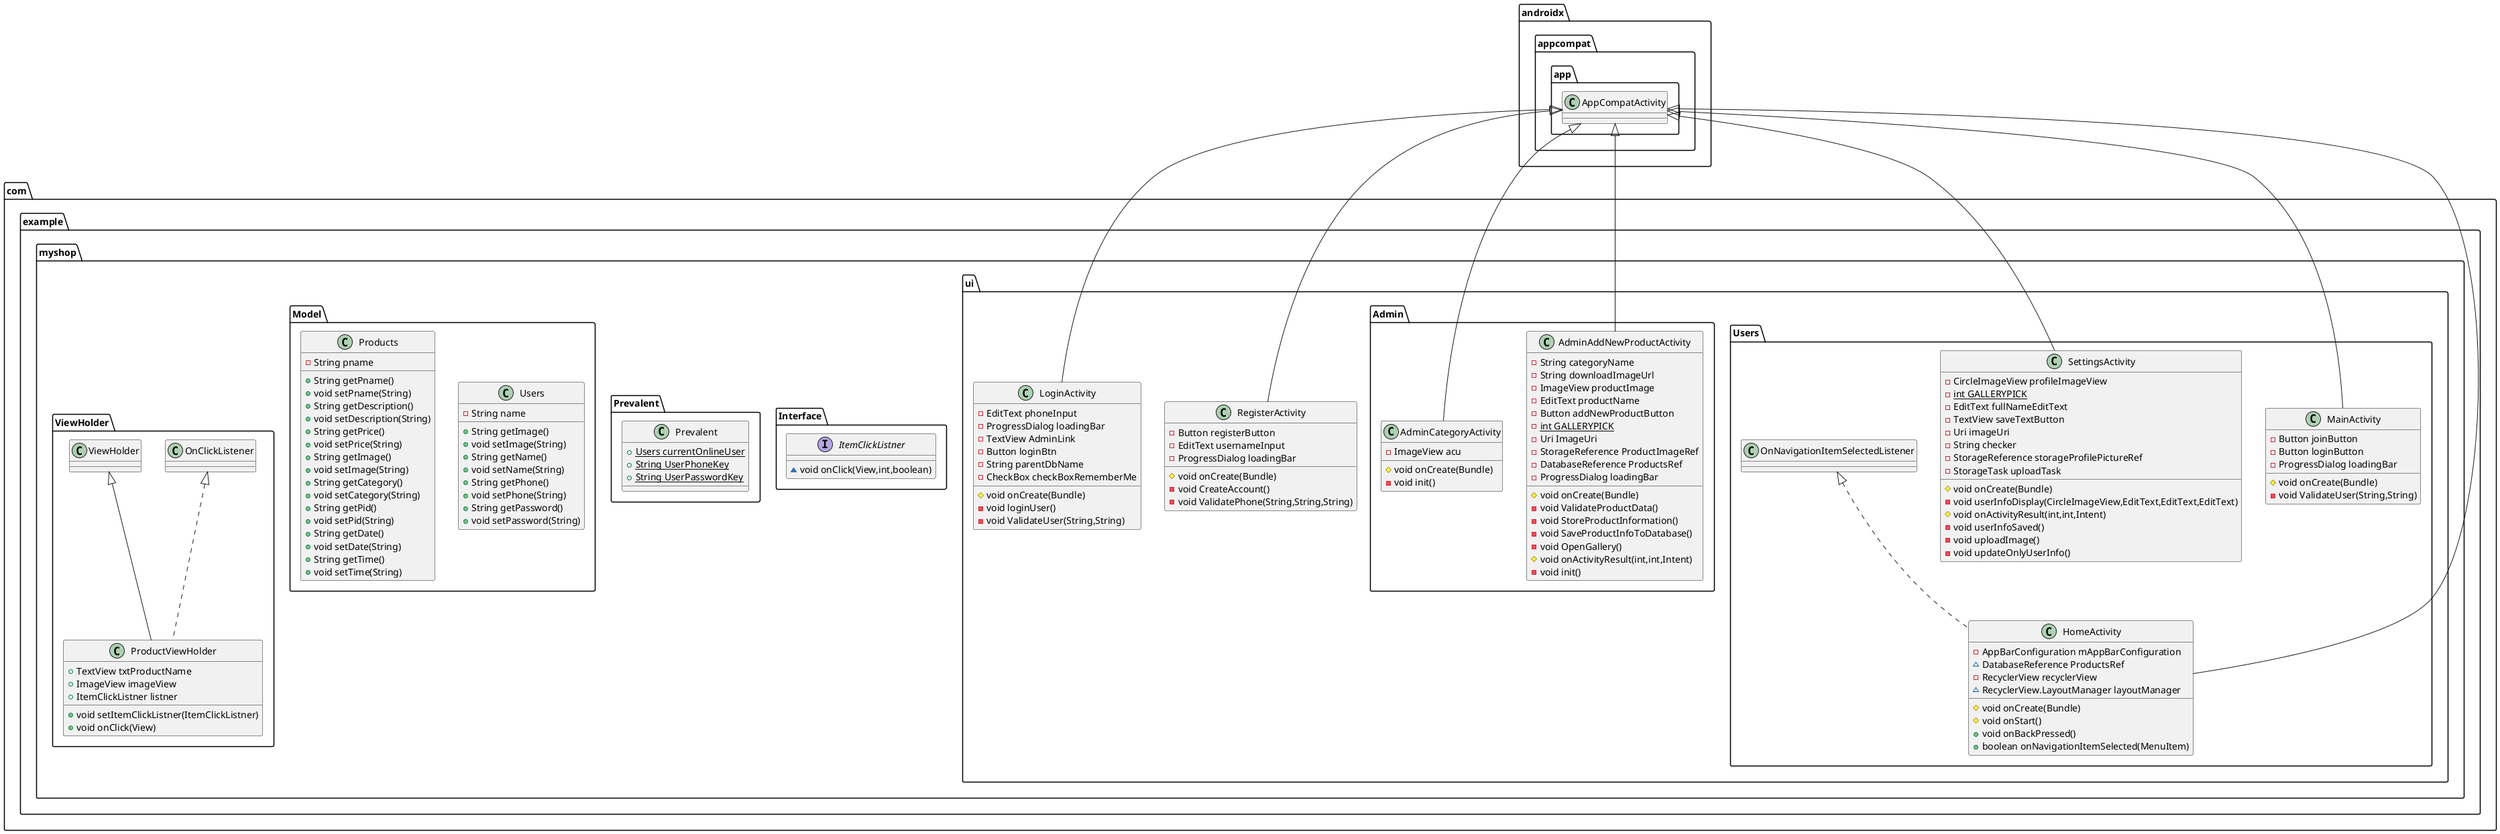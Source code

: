 @startuml
class com.example.myshop.ui.Users.MainActivity {
- Button joinButton
- Button loginButton
- ProgressDialog loadingBar
# void onCreate(Bundle)
- void ValidateUser(String,String)
}


interface com.example.myshop.Interface.ItemClickListner {
~ void onClick(View,int,boolean)
}

class com.example.myshop.Prevalent.Prevalent {
+ {static} Users currentOnlineUser
+ {static} String UserPhoneKey
+ {static} String UserPasswordKey
}

class com.example.myshop.ui.RegisterActivity {
- Button registerButton
- EditText usernameInput
- ProgressDialog loadingBar
# void onCreate(Bundle)
- void CreateAccount()
- void ValidatePhone(String,String,String)
}


class com.example.myshop.Model.Users {
- String name
+ String getImage()
+ void setImage(String)
+ String getName()
+ void setName(String)
+ String getPhone()
+ void setPhone(String)
+ String getPassword()
+ void setPassword(String)
}


class com.example.myshop.ui.Admin.AdminAddNewProductActivity {
- String categoryName
- String downloadImageUrl
- ImageView productImage
- EditText productName
- Button addNewProductButton
- {static} int GALLERYPICK
- Uri ImageUri
- StorageReference ProductImageRef
- DatabaseReference ProductsRef
- ProgressDialog loadingBar
# void onCreate(Bundle)
- void ValidateProductData()
- void StoreProductInformation()
- void SaveProductInfoToDatabase()
- void OpenGallery()
# void onActivityResult(int,int,Intent)
- void init()
}


class com.example.myshop.Model.Products {
- String pname
+ String getPname()
+ void setPname(String)
+ String getDescription()
+ void setDescription(String)
+ String getPrice()
+ void setPrice(String)
+ String getImage()
+ void setImage(String)
+ String getCategory()
+ void setCategory(String)
+ String getPid()
+ void setPid(String)
+ String getDate()
+ void setDate(String)
+ String getTime()
+ void setTime(String)
}


class com.example.myshop.ui.Admin.AdminCategoryActivity {
- ImageView acu
# void onCreate(Bundle)
- void init()
}


class com.example.myshop.ViewHolder.ProductViewHolder {
+ TextView txtProductName
+ ImageView imageView
+ ItemClickListner listner
+ void setItemClickListner(ItemClickListner)
+ void onClick(View)
}


class com.example.myshop.ui.Users.HomeActivity {
- AppBarConfiguration mAppBarConfiguration
~ DatabaseReference ProductsRef
- RecyclerView recyclerView
~ RecyclerView.LayoutManager layoutManager
# void onCreate(Bundle)
# void onStart()
+ void onBackPressed()
+ boolean onNavigationItemSelected(MenuItem)
}


class com.example.myshop.ui.Users.SettingsActivity {
- CircleImageView profileImageView
- {static} int GALLERYPICK
- EditText fullNameEditText
- TextView saveTextButton
- Uri imageUri
- String checker
- StorageReference storageProfilePictureRef
- StorageTask uploadTask
# void onCreate(Bundle)
- void userInfoDisplay(CircleImageView,EditText,EditText,EditText)
# void onActivityResult(int,int,Intent)
- void userInfoSaved()
- void uploadImage()
- void updateOnlyUserInfo()
}


class com.example.myshop.ui.LoginActivity {
- EditText phoneInput
- ProgressDialog loadingBar
- TextView AdminLink
- Button loginBtn
- String parentDbName
- CheckBox checkBoxRememberMe
# void onCreate(Bundle)
- void loginUser()
- void ValidateUser(String,String)
}




androidx.appcompat.app.AppCompatActivity <|-- com.example.myshop.ui.Users.MainActivity
androidx.appcompat.app.AppCompatActivity <|-- com.example.myshop.ui.RegisterActivity
androidx.appcompat.app.AppCompatActivity <|-- com.example.myshop.ui.Admin.AdminAddNewProductActivity
androidx.appcompat.app.AppCompatActivity <|-- com.example.myshop.ui.Admin.AdminCategoryActivity
com.example.myshop.ViewHolder.OnClickListener <|.. com.example.myshop.ViewHolder.ProductViewHolder
com.example.myshop.ViewHolder.ViewHolder <|-- com.example.myshop.ViewHolder.ProductViewHolder
com.example.myshop.ui.Users.OnNavigationItemSelectedListener <|.. com.example.myshop.ui.Users.HomeActivity
androidx.appcompat.app.AppCompatActivity <|-- com.example.myshop.ui.Users.HomeActivity
androidx.appcompat.app.AppCompatActivity <|-- com.example.myshop.ui.Users.SettingsActivity
androidx.appcompat.app.AppCompatActivity <|-- com.example.myshop.ui.LoginActivity
@enduml